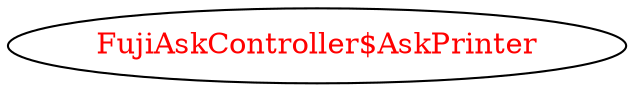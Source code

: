 digraph dependencyGraph {
 concentrate=true;
 ranksep="2.0";
 rankdir="LR"; 
 splines="ortho";
"FujiAskController$AskPrinter" [fontcolor="red"];
}